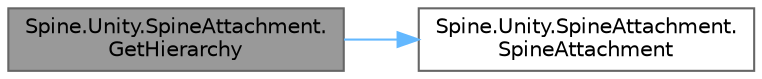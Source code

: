 digraph "Spine.Unity.SpineAttachment.GetHierarchy"
{
 // LATEX_PDF_SIZE
  bgcolor="transparent";
  edge [fontname=Helvetica,fontsize=10,labelfontname=Helvetica,labelfontsize=10];
  node [fontname=Helvetica,fontsize=10,shape=box,height=0.2,width=0.4];
  rankdir="LR";
  Node1 [id="Node000001",label="Spine.Unity.SpineAttachment.\lGetHierarchy",height=0.2,width=0.4,color="gray40", fillcolor="grey60", style="filled", fontcolor="black",tooltip=" "];
  Node1 -> Node2 [id="edge1_Node000001_Node000002",color="steelblue1",style="solid",tooltip=" "];
  Node2 [id="Node000002",label="Spine.Unity.SpineAttachment.\lSpineAttachment",height=0.2,width=0.4,color="grey40", fillcolor="white", style="filled",URL="$class_spine_1_1_unity_1_1_spine_attachment.html#a08f234fffdafe4437c0a3cb41c3b340a",tooltip="Smart popup menu for Spine Attachments"];
}
